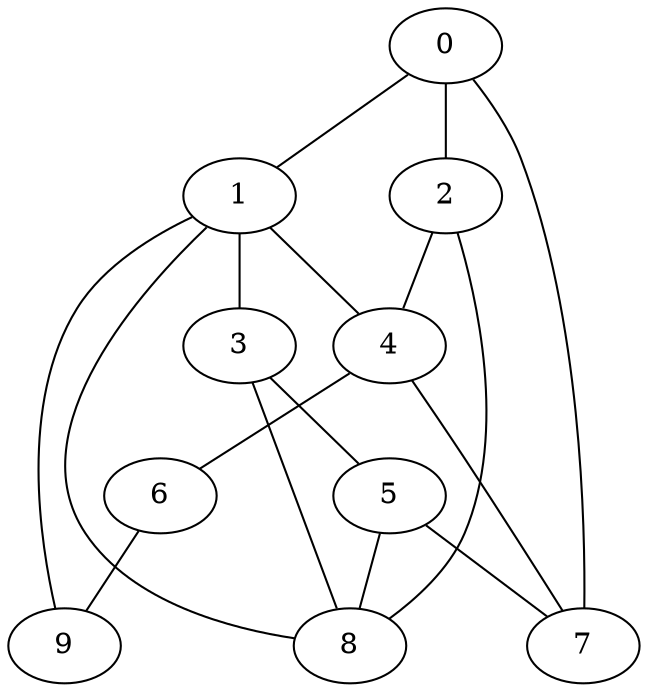 
graph graphname {
    0 -- 1
0 -- 2
0 -- 7
1 -- 3
1 -- 8
1 -- 4
1 -- 9
2 -- 4
2 -- 8
3 -- 5
3 -- 8
4 -- 6
4 -- 7
5 -- 8
5 -- 7
6 -- 9

}
